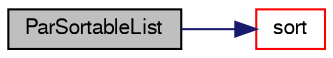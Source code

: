 digraph "ParSortableList"
{
  bgcolor="transparent";
  edge [fontname="FreeSans",fontsize="10",labelfontname="FreeSans",labelfontsize="10"];
  node [fontname="FreeSans",fontsize="10",shape=record];
  rankdir="LR";
  Node0 [label="ParSortableList",height=0.2,width=0.4,color="black", fillcolor="grey75", style="filled", fontcolor="black"];
  Node0 -> Node1 [color="midnightblue",fontsize="10",style="solid",fontname="FreeSans"];
  Node1 [label="sort",height=0.2,width=0.4,color="red",URL="$a25970.html#a47fdc9eea42b6975cdc835bb2e08810e",tooltip="(stable) sort the list (if changed after construction time) "];
}
